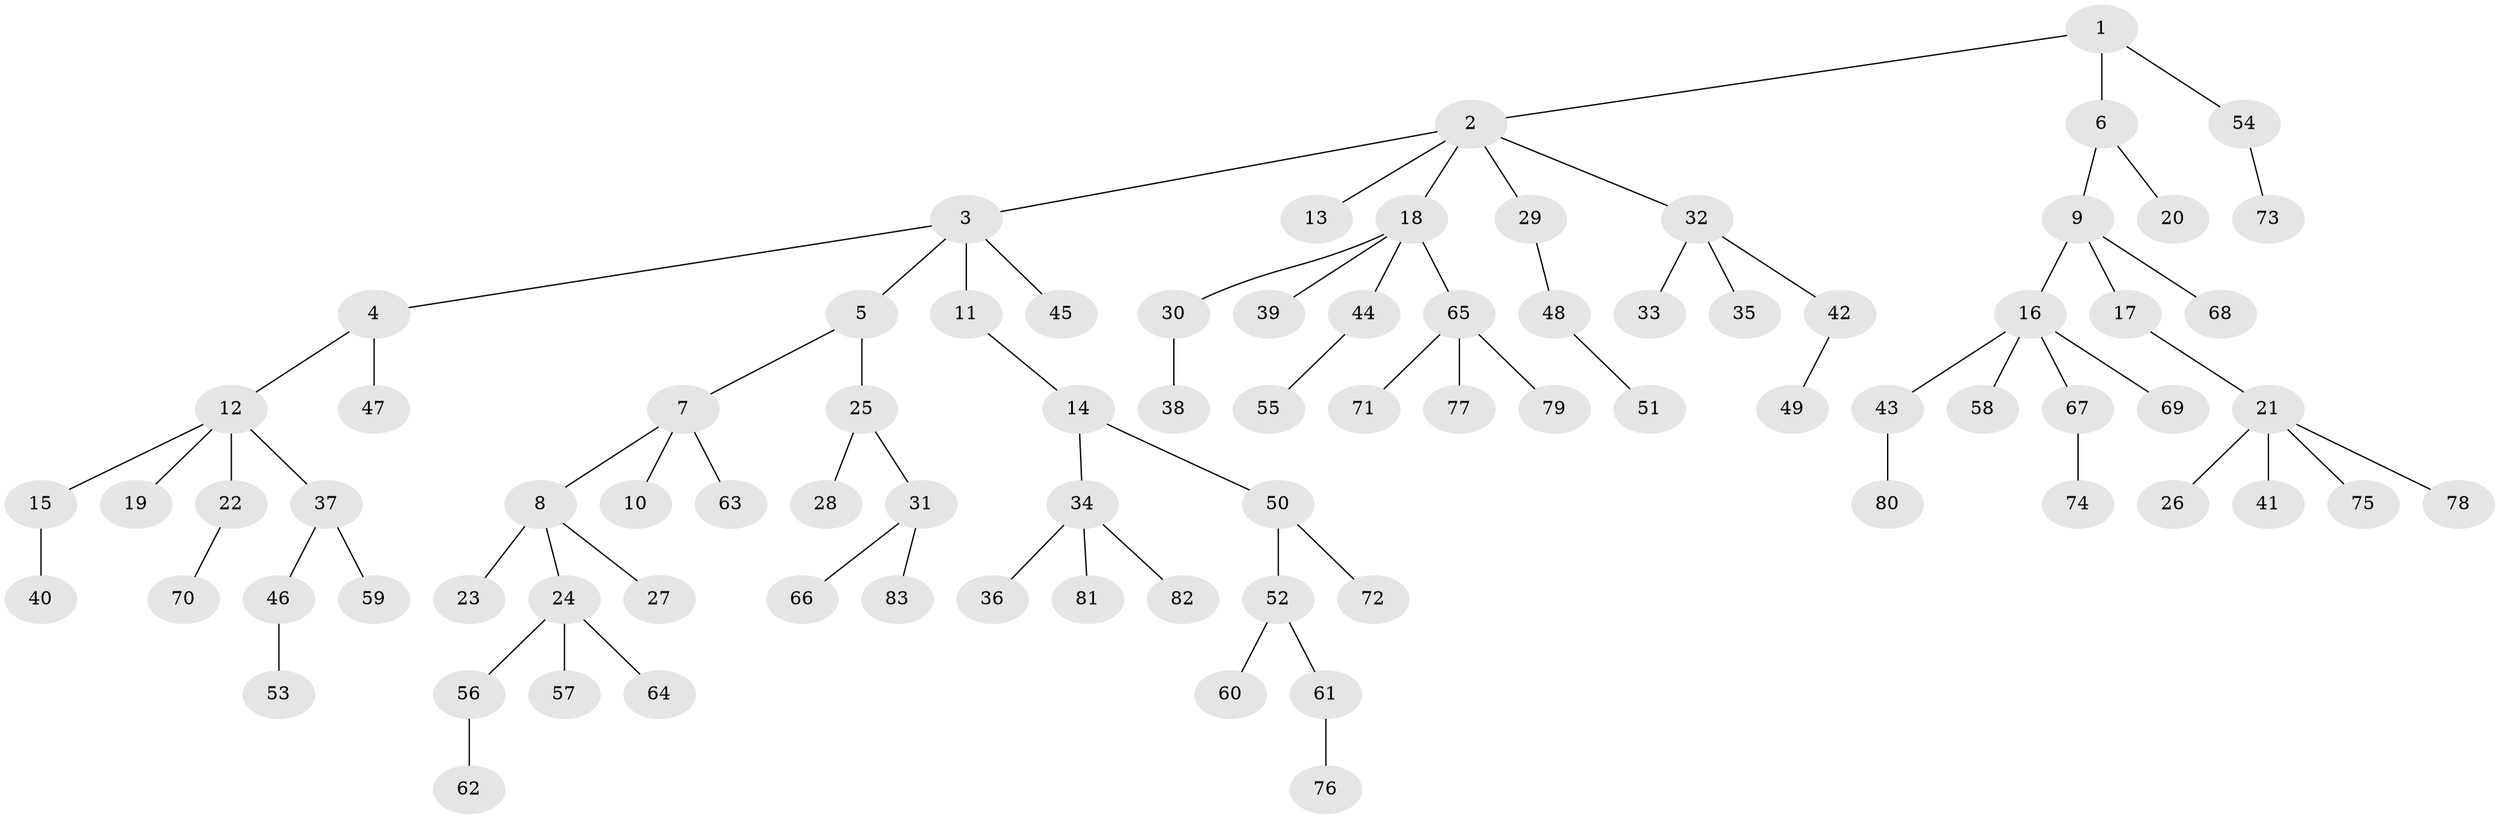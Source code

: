 // coarse degree distribution, {7: 0.024390243902439025, 5: 0.024390243902439025, 3: 0.12195121951219512, 4: 0.07317073170731707, 1: 0.6097560975609756, 2: 0.12195121951219512, 6: 0.024390243902439025}
// Generated by graph-tools (version 1.1) at 2025/19/03/04/25 18:19:20]
// undirected, 83 vertices, 82 edges
graph export_dot {
graph [start="1"]
  node [color=gray90,style=filled];
  1;
  2;
  3;
  4;
  5;
  6;
  7;
  8;
  9;
  10;
  11;
  12;
  13;
  14;
  15;
  16;
  17;
  18;
  19;
  20;
  21;
  22;
  23;
  24;
  25;
  26;
  27;
  28;
  29;
  30;
  31;
  32;
  33;
  34;
  35;
  36;
  37;
  38;
  39;
  40;
  41;
  42;
  43;
  44;
  45;
  46;
  47;
  48;
  49;
  50;
  51;
  52;
  53;
  54;
  55;
  56;
  57;
  58;
  59;
  60;
  61;
  62;
  63;
  64;
  65;
  66;
  67;
  68;
  69;
  70;
  71;
  72;
  73;
  74;
  75;
  76;
  77;
  78;
  79;
  80;
  81;
  82;
  83;
  1 -- 2;
  1 -- 6;
  1 -- 54;
  2 -- 3;
  2 -- 13;
  2 -- 18;
  2 -- 29;
  2 -- 32;
  3 -- 4;
  3 -- 5;
  3 -- 11;
  3 -- 45;
  4 -- 12;
  4 -- 47;
  5 -- 7;
  5 -- 25;
  6 -- 9;
  6 -- 20;
  7 -- 8;
  7 -- 10;
  7 -- 63;
  8 -- 23;
  8 -- 24;
  8 -- 27;
  9 -- 16;
  9 -- 17;
  9 -- 68;
  11 -- 14;
  12 -- 15;
  12 -- 19;
  12 -- 22;
  12 -- 37;
  14 -- 34;
  14 -- 50;
  15 -- 40;
  16 -- 43;
  16 -- 58;
  16 -- 67;
  16 -- 69;
  17 -- 21;
  18 -- 30;
  18 -- 39;
  18 -- 44;
  18 -- 65;
  21 -- 26;
  21 -- 41;
  21 -- 75;
  21 -- 78;
  22 -- 70;
  24 -- 56;
  24 -- 57;
  24 -- 64;
  25 -- 28;
  25 -- 31;
  29 -- 48;
  30 -- 38;
  31 -- 66;
  31 -- 83;
  32 -- 33;
  32 -- 35;
  32 -- 42;
  34 -- 36;
  34 -- 81;
  34 -- 82;
  37 -- 46;
  37 -- 59;
  42 -- 49;
  43 -- 80;
  44 -- 55;
  46 -- 53;
  48 -- 51;
  50 -- 52;
  50 -- 72;
  52 -- 60;
  52 -- 61;
  54 -- 73;
  56 -- 62;
  61 -- 76;
  65 -- 71;
  65 -- 77;
  65 -- 79;
  67 -- 74;
}
